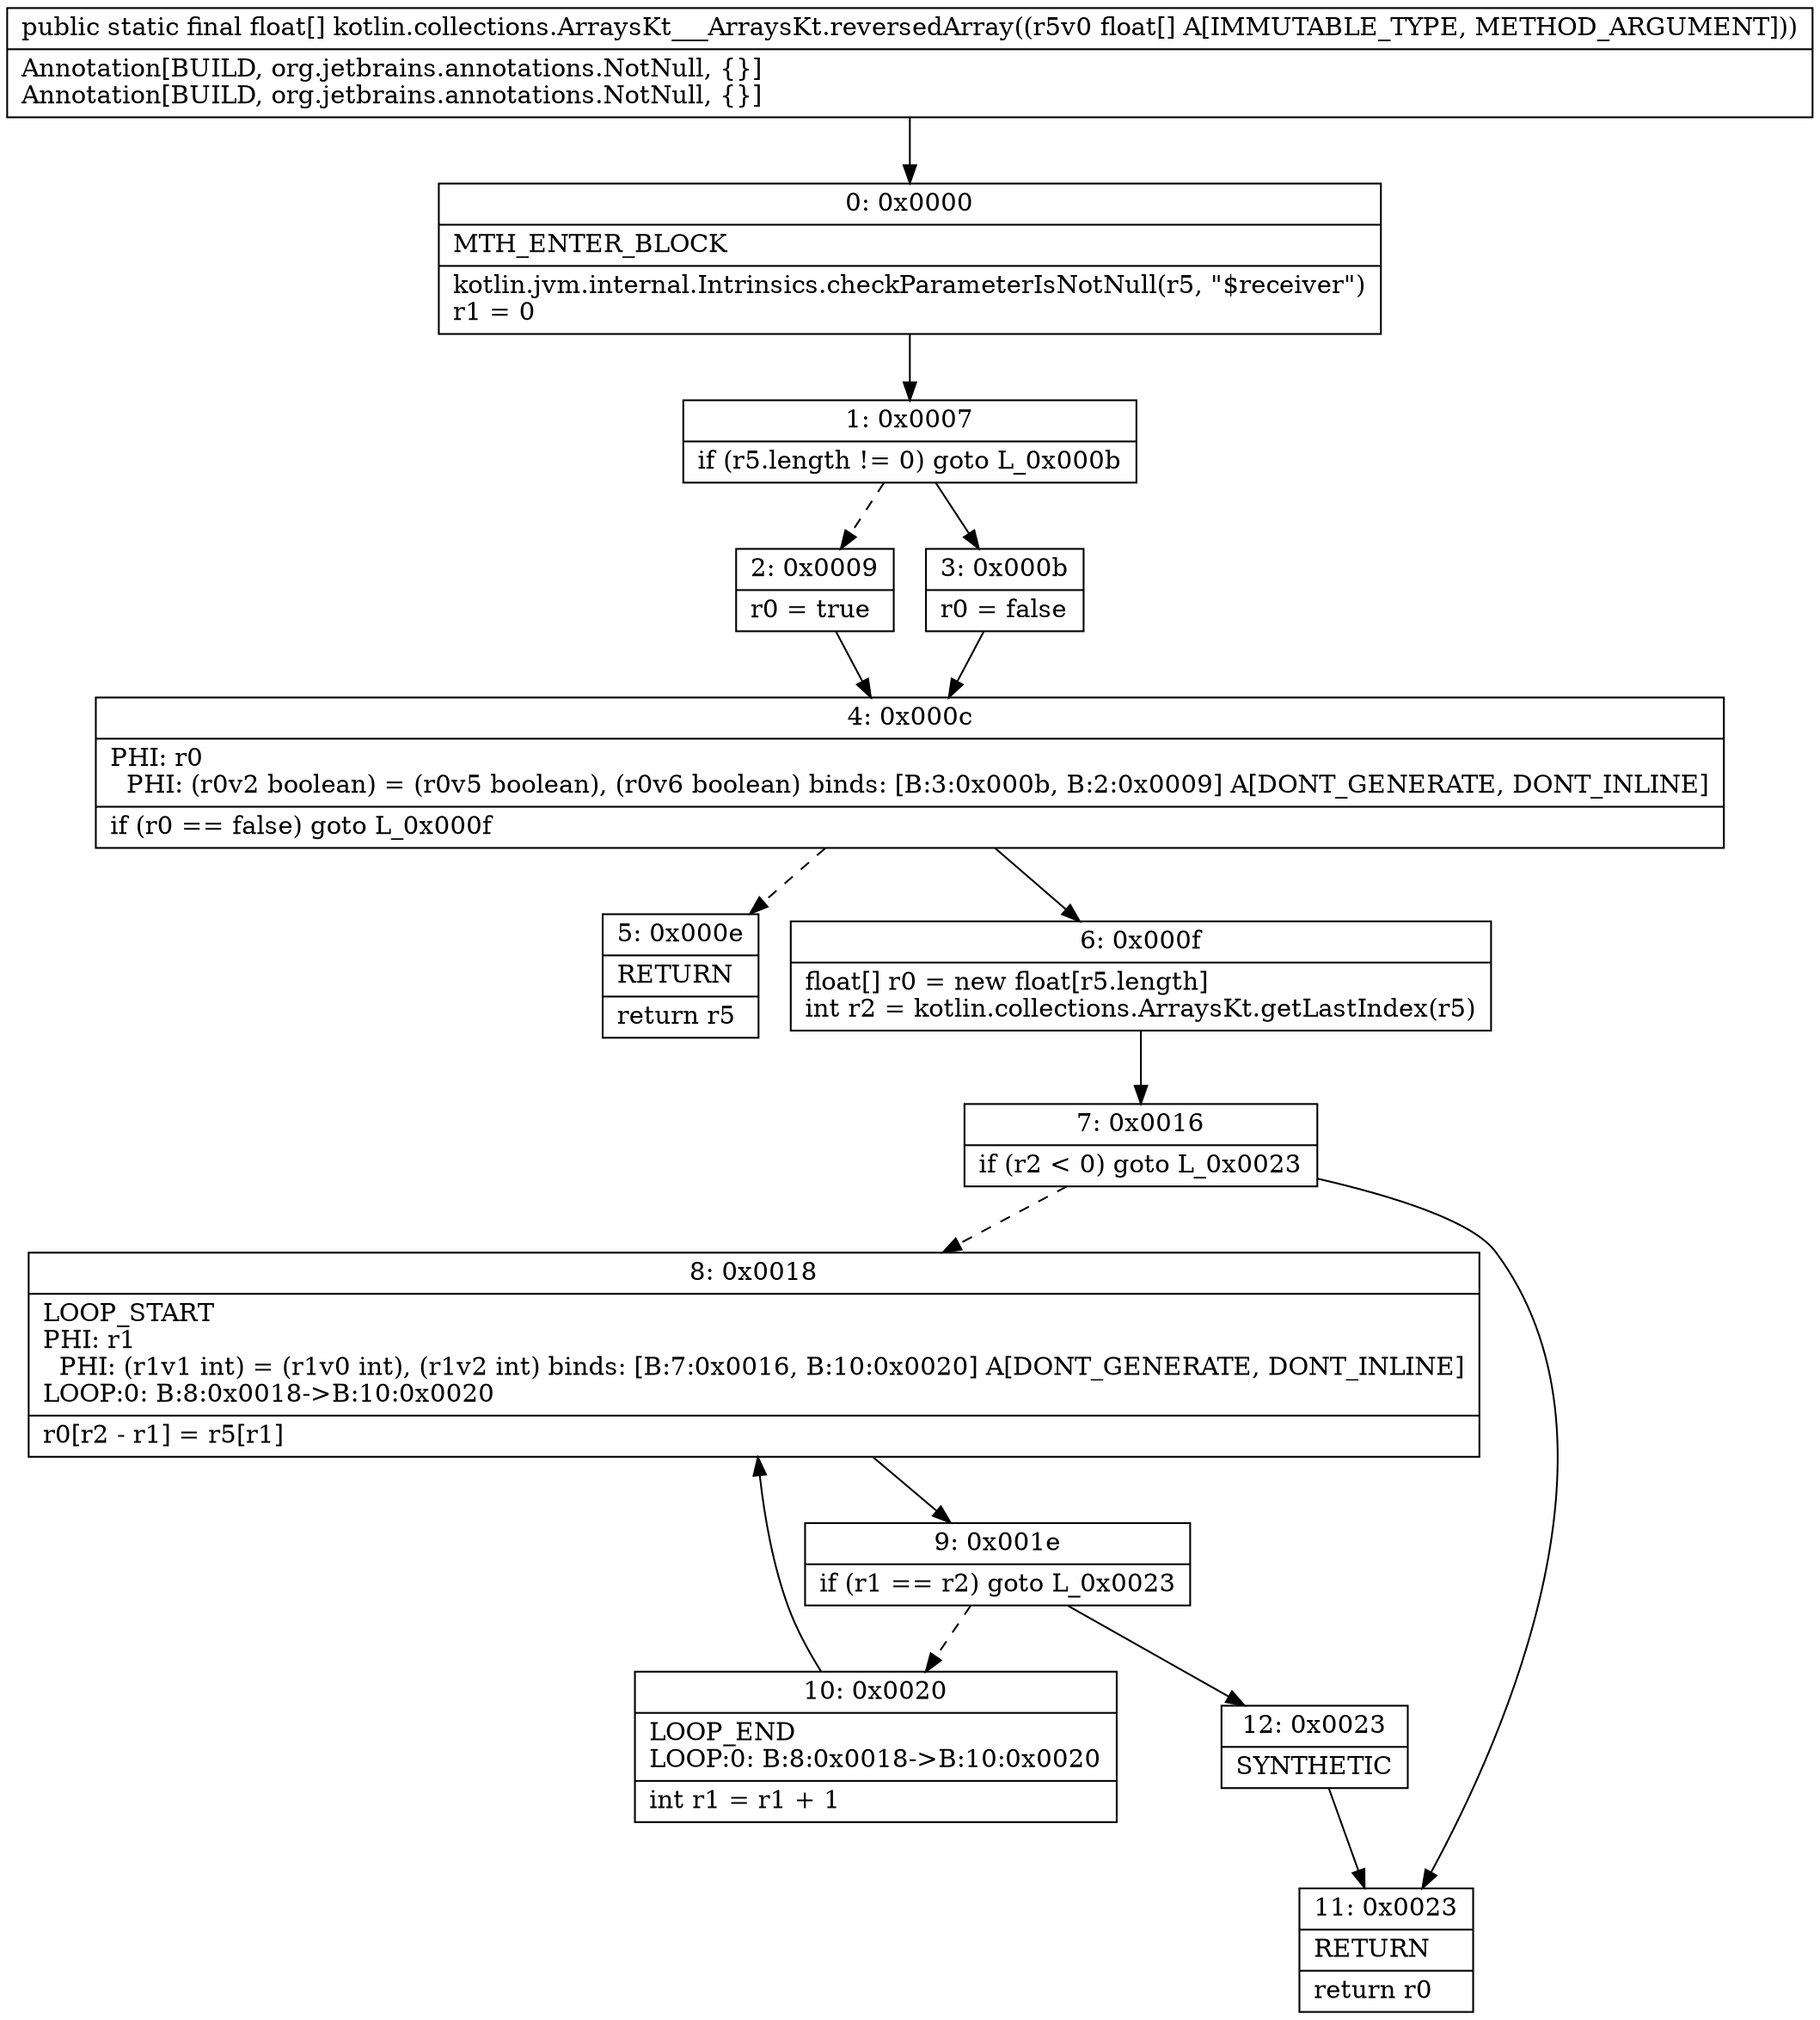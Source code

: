 digraph "CFG forkotlin.collections.ArraysKt___ArraysKt.reversedArray([F)[F" {
Node_0 [shape=record,label="{0\:\ 0x0000|MTH_ENTER_BLOCK\l|kotlin.jvm.internal.Intrinsics.checkParameterIsNotNull(r5, \"$receiver\")\lr1 = 0\l}"];
Node_1 [shape=record,label="{1\:\ 0x0007|if (r5.length != 0) goto L_0x000b\l}"];
Node_2 [shape=record,label="{2\:\ 0x0009|r0 = true\l}"];
Node_3 [shape=record,label="{3\:\ 0x000b|r0 = false\l}"];
Node_4 [shape=record,label="{4\:\ 0x000c|PHI: r0 \l  PHI: (r0v2 boolean) = (r0v5 boolean), (r0v6 boolean) binds: [B:3:0x000b, B:2:0x0009] A[DONT_GENERATE, DONT_INLINE]\l|if (r0 == false) goto L_0x000f\l}"];
Node_5 [shape=record,label="{5\:\ 0x000e|RETURN\l|return r5\l}"];
Node_6 [shape=record,label="{6\:\ 0x000f|float[] r0 = new float[r5.length]\lint r2 = kotlin.collections.ArraysKt.getLastIndex(r5)\l}"];
Node_7 [shape=record,label="{7\:\ 0x0016|if (r2 \< 0) goto L_0x0023\l}"];
Node_8 [shape=record,label="{8\:\ 0x0018|LOOP_START\lPHI: r1 \l  PHI: (r1v1 int) = (r1v0 int), (r1v2 int) binds: [B:7:0x0016, B:10:0x0020] A[DONT_GENERATE, DONT_INLINE]\lLOOP:0: B:8:0x0018\-\>B:10:0x0020\l|r0[r2 \- r1] = r5[r1]\l}"];
Node_9 [shape=record,label="{9\:\ 0x001e|if (r1 == r2) goto L_0x0023\l}"];
Node_10 [shape=record,label="{10\:\ 0x0020|LOOP_END\lLOOP:0: B:8:0x0018\-\>B:10:0x0020\l|int r1 = r1 + 1\l}"];
Node_11 [shape=record,label="{11\:\ 0x0023|RETURN\l|return r0\l}"];
Node_12 [shape=record,label="{12\:\ 0x0023|SYNTHETIC\l}"];
MethodNode[shape=record,label="{public static final float[] kotlin.collections.ArraysKt___ArraysKt.reversedArray((r5v0 float[] A[IMMUTABLE_TYPE, METHOD_ARGUMENT]))  | Annotation[BUILD, org.jetbrains.annotations.NotNull, \{\}]\lAnnotation[BUILD, org.jetbrains.annotations.NotNull, \{\}]\l}"];
MethodNode -> Node_0;
Node_0 -> Node_1;
Node_1 -> Node_2[style=dashed];
Node_1 -> Node_3;
Node_2 -> Node_4;
Node_3 -> Node_4;
Node_4 -> Node_5[style=dashed];
Node_4 -> Node_6;
Node_6 -> Node_7;
Node_7 -> Node_8[style=dashed];
Node_7 -> Node_11;
Node_8 -> Node_9;
Node_9 -> Node_10[style=dashed];
Node_9 -> Node_12;
Node_10 -> Node_8;
Node_12 -> Node_11;
}

